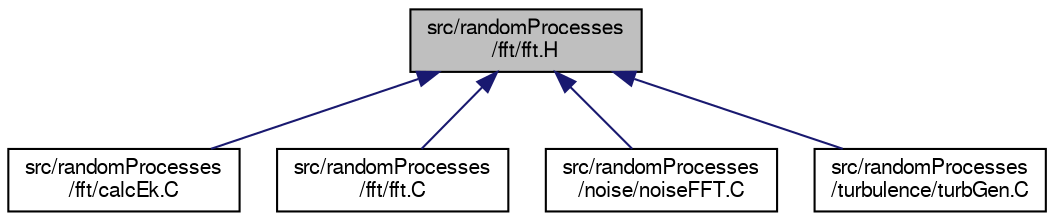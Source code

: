 digraph "src/randomProcesses/fft/fft.H"
{
  bgcolor="transparent";
  edge [fontname="FreeSans",fontsize="10",labelfontname="FreeSans",labelfontsize="10"];
  node [fontname="FreeSans",fontsize="10",shape=record];
  Node105 [label="src/randomProcesses\l/fft/fft.H",height=0.2,width=0.4,color="black", fillcolor="grey75", style="filled", fontcolor="black"];
  Node105 -> Node106 [dir="back",color="midnightblue",fontsize="10",style="solid",fontname="FreeSans"];
  Node106 [label="src/randomProcesses\l/fft/calcEk.C",height=0.2,width=0.4,color="black",URL="$a13967.html"];
  Node105 -> Node107 [dir="back",color="midnightblue",fontsize="10",style="solid",fontname="FreeSans"];
  Node107 [label="src/randomProcesses\l/fft/fft.C",height=0.2,width=0.4,color="black",URL="$a13973.html"];
  Node105 -> Node108 [dir="back",color="midnightblue",fontsize="10",style="solid",fontname="FreeSans"];
  Node108 [label="src/randomProcesses\l/noise/noiseFFT.C",height=0.2,width=0.4,color="black",URL="$a13997.html"];
  Node105 -> Node109 [dir="back",color="midnightblue",fontsize="10",style="solid",fontname="FreeSans"];
  Node109 [label="src/randomProcesses\l/turbulence/turbGen.C",height=0.2,width=0.4,color="black",URL="$a14012.html"];
}
